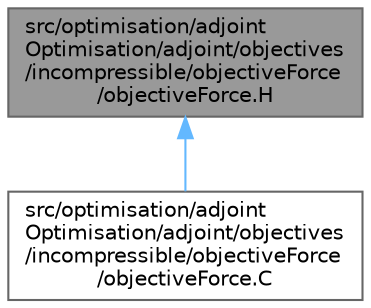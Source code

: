 digraph "src/optimisation/adjointOptimisation/adjoint/objectives/incompressible/objectiveForce/objectiveForce.H"
{
 // LATEX_PDF_SIZE
  bgcolor="transparent";
  edge [fontname=Helvetica,fontsize=10,labelfontname=Helvetica,labelfontsize=10];
  node [fontname=Helvetica,fontsize=10,shape=box,height=0.2,width=0.4];
  Node1 [id="Node000001",label="src/optimisation/adjoint\lOptimisation/adjoint/objectives\l/incompressible/objectiveForce\l/objectiveForce.H",height=0.2,width=0.4,color="gray40", fillcolor="grey60", style="filled", fontcolor="black",tooltip=" "];
  Node1 -> Node2 [id="edge1_Node000001_Node000002",dir="back",color="steelblue1",style="solid",tooltip=" "];
  Node2 [id="Node000002",label="src/optimisation/adjoint\lOptimisation/adjoint/objectives\l/incompressible/objectiveForce\l/objectiveForce.C",height=0.2,width=0.4,color="grey40", fillcolor="white", style="filled",URL="$objectiveForce_8C.html",tooltip=" "];
}
